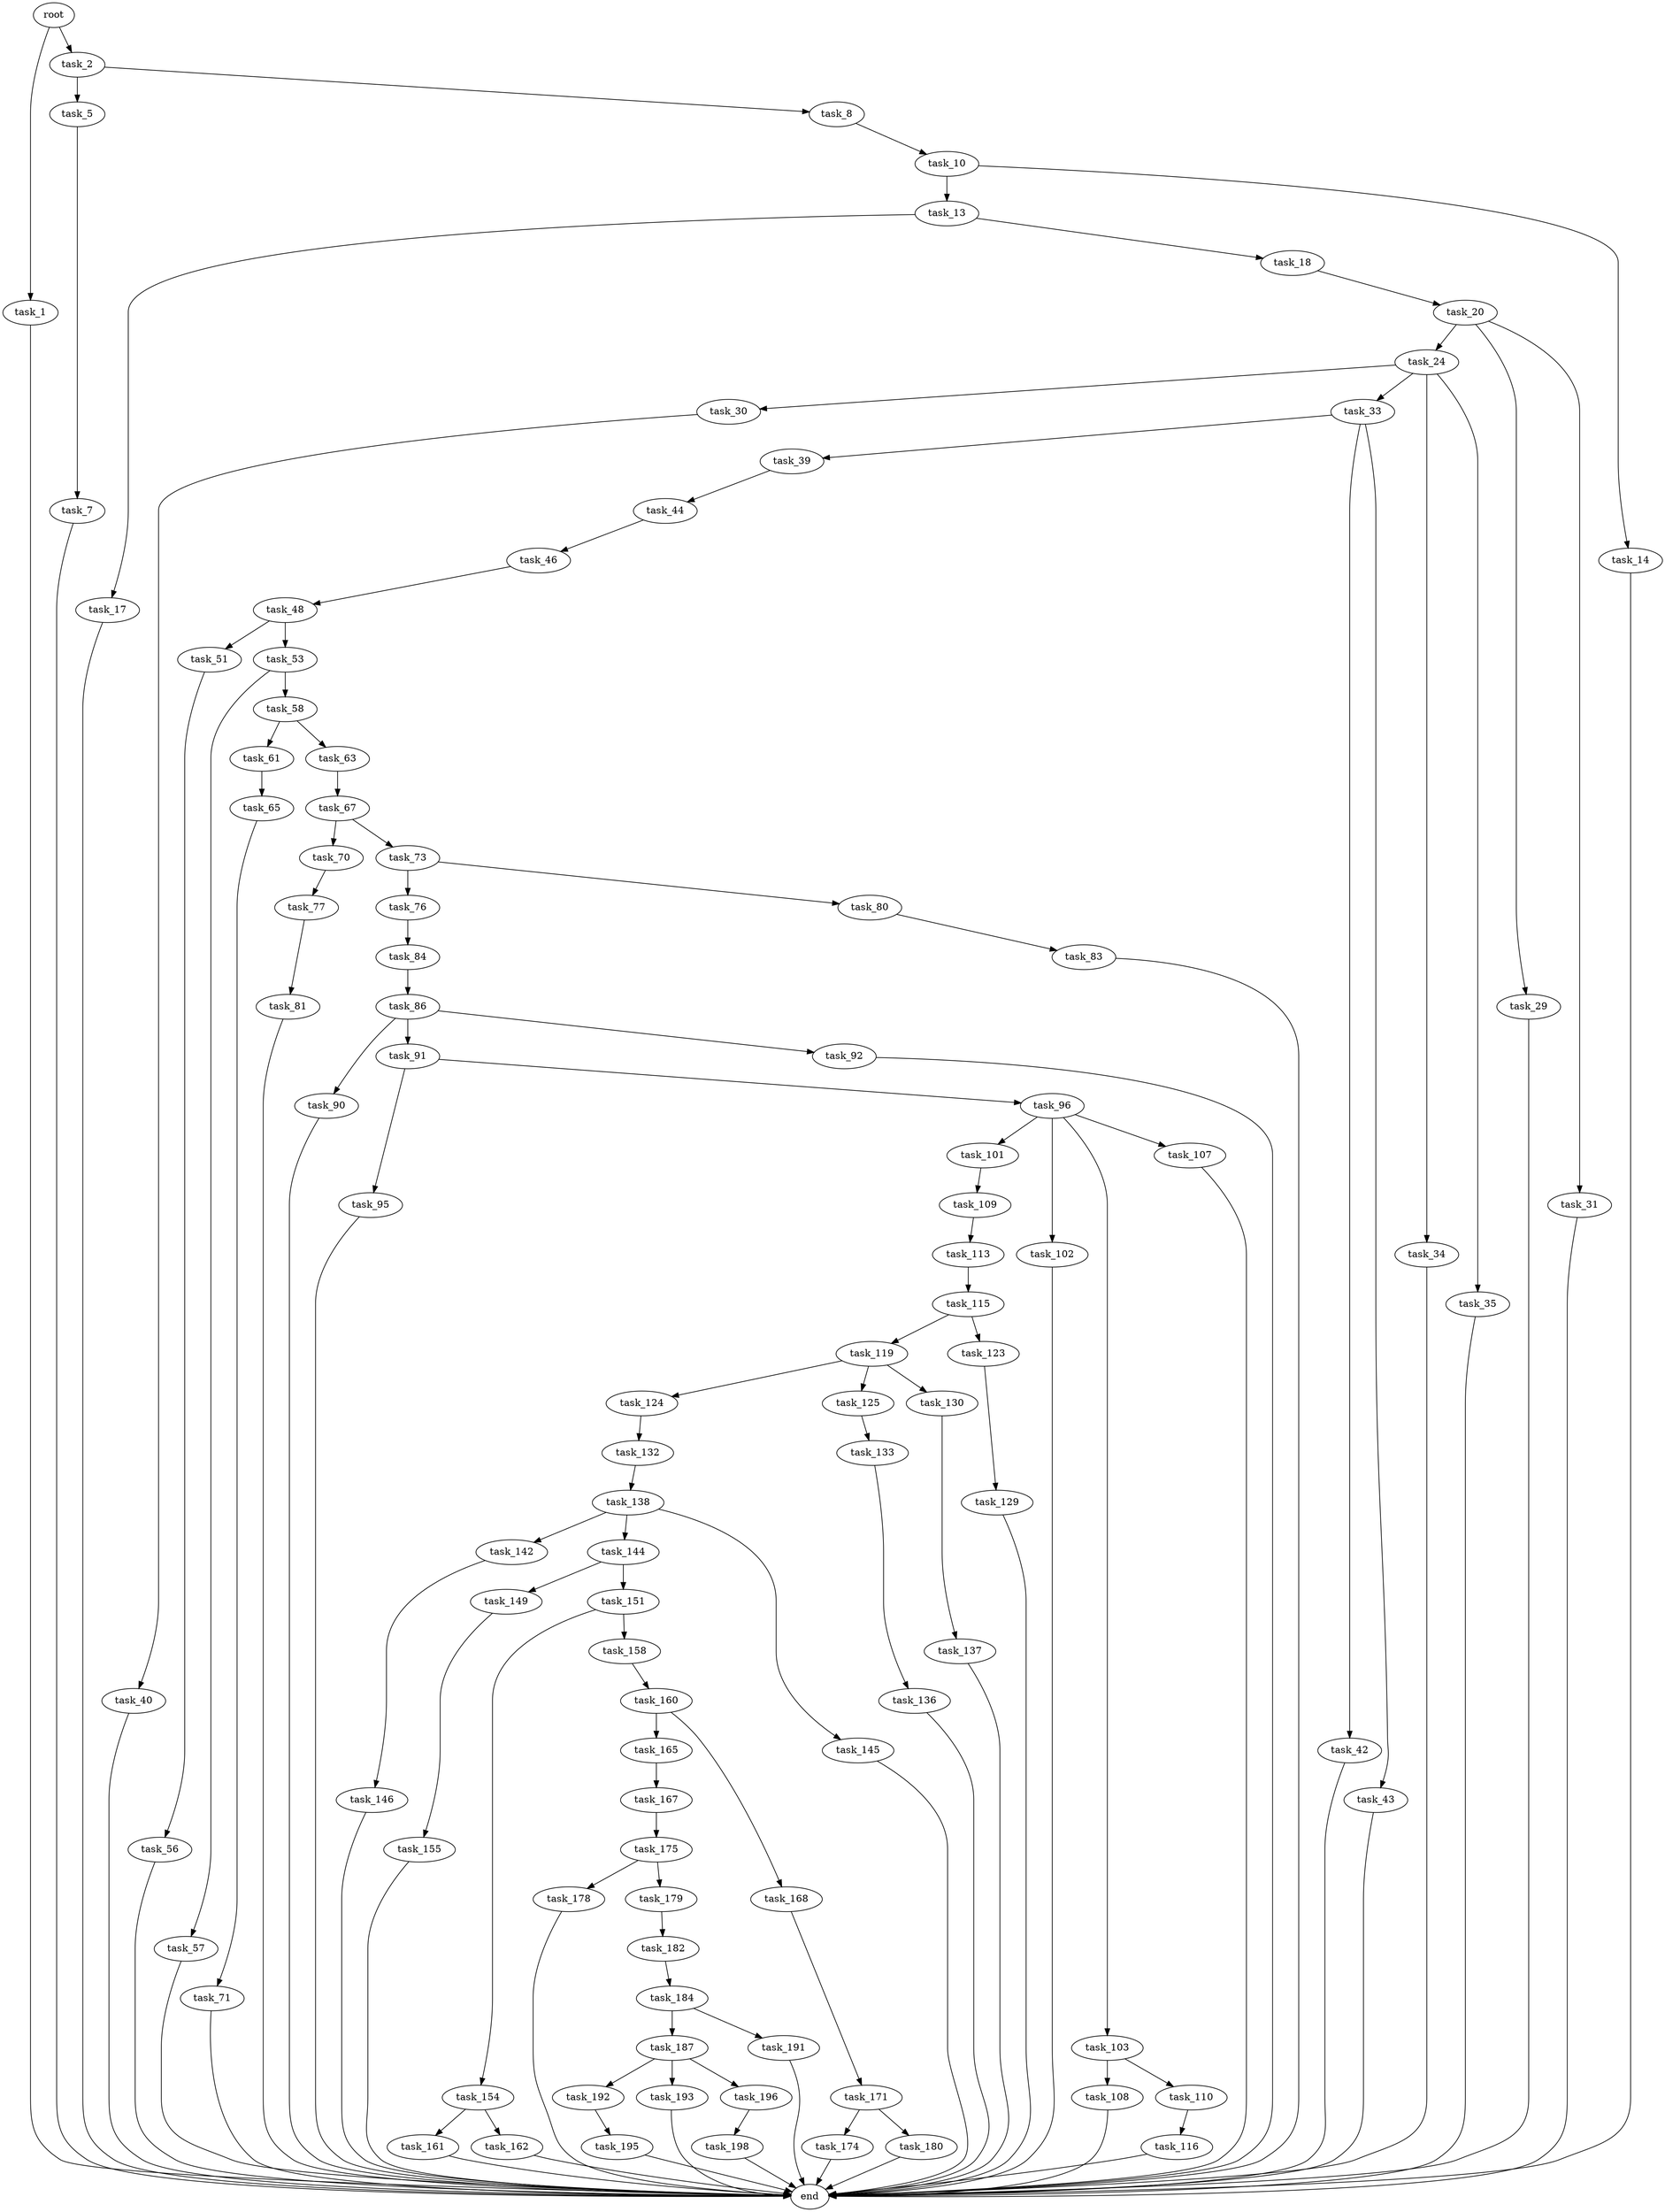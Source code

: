 digraph G {
  root [size="0.000000"];
  task_1 [size="134217728000.000000"];
  task_2 [size="76100595160.000000"];
  task_5 [size="21747108993.000000"];
  task_7 [size="7283708821.000000"];
  task_8 [size="782757789696.000000"];
  task_10 [size="25097951246.000000"];
  task_13 [size="502269174391.000000"];
  task_14 [size="549755813888.000000"];
  task_17 [size="231928233984.000000"];
  task_18 [size="7683783652.000000"];
  task_20 [size="17371380562.000000"];
  task_24 [size="8589934592.000000"];
  task_29 [size="231928233984.000000"];
  task_30 [size="231928233984.000000"];
  task_31 [size="3747168050.000000"];
  task_33 [size="8655874232.000000"];
  task_34 [size="92212634051.000000"];
  task_35 [size="8589934592.000000"];
  task_39 [size="8589934592.000000"];
  task_40 [size="309009494476.000000"];
  task_42 [size="51396157079.000000"];
  task_43 [size="283109089871.000000"];
  task_44 [size="68719476736.000000"];
  task_46 [size="231928233984.000000"];
  task_48 [size="549755813888.000000"];
  task_51 [size="231928233984.000000"];
  task_53 [size="295068154973.000000"];
  task_56 [size="50702762836.000000"];
  task_57 [size="408650154149.000000"];
  task_58 [size="1641481607.000000"];
  task_61 [size="94184781873.000000"];
  task_63 [size="368293445632.000000"];
  task_65 [size="4826450117.000000"];
  task_67 [size="5023652260.000000"];
  task_70 [size="994425768713.000000"];
  task_71 [size="447081109681.000000"];
  task_73 [size="549755813888.000000"];
  task_76 [size="134217728000.000000"];
  task_77 [size="14170434224.000000"];
  task_80 [size="782757789696.000000"];
  task_81 [size="134217728000.000000"];
  task_83 [size="368293445632.000000"];
  task_84 [size="843124713974.000000"];
  task_86 [size="134217728000.000000"];
  task_90 [size="73442258642.000000"];
  task_91 [size="28991029248.000000"];
  task_92 [size="31893957306.000000"];
  task_95 [size="1073741824000.000000"];
  task_96 [size="28729771912.000000"];
  task_101 [size="7730494621.000000"];
  task_102 [size="7002799780.000000"];
  task_103 [size="85223546401.000000"];
  task_107 [size="1199136793533.000000"];
  task_108 [size="37718450210.000000"];
  task_109 [size="10775184148.000000"];
  task_110 [size="68719476736.000000"];
  task_113 [size="782757789696.000000"];
  task_115 [size="26802863115.000000"];
  task_116 [size="782757789696.000000"];
  task_119 [size="3992556176.000000"];
  task_123 [size="231928233984.000000"];
  task_124 [size="51579951139.000000"];
  task_125 [size="207766347359.000000"];
  task_129 [size="28991029248.000000"];
  task_130 [size="68719476736.000000"];
  task_132 [size="782757789696.000000"];
  task_133 [size="408486816693.000000"];
  task_136 [size="5341261733.000000"];
  task_137 [size="91502749069.000000"];
  task_138 [size="42920095638.000000"];
  task_142 [size="40873333015.000000"];
  task_144 [size="2187607141.000000"];
  task_145 [size="22321867097.000000"];
  task_146 [size="134217728000.000000"];
  task_149 [size="723479221.000000"];
  task_151 [size="299491798770.000000"];
  task_154 [size="52170659949.000000"];
  task_155 [size="131607400642.000000"];
  task_158 [size="1073741824000.000000"];
  task_160 [size="115114043024.000000"];
  task_161 [size="140177801482.000000"];
  task_162 [size="180752283934.000000"];
  task_165 [size="38084286228.000000"];
  task_167 [size="7907822130.000000"];
  task_168 [size="41415739412.000000"];
  task_171 [size="8589934592.000000"];
  task_174 [size="8589934592.000000"];
  task_175 [size="1073741824000.000000"];
  task_178 [size="368293445632.000000"];
  task_179 [size="68719476736.000000"];
  task_180 [size="587230458956.000000"];
  task_182 [size="1073741824000.000000"];
  task_184 [size="134217728000.000000"];
  task_187 [size="20379060075.000000"];
  task_191 [size="19051582454.000000"];
  task_192 [size="11943321406.000000"];
  task_193 [size="353990347654.000000"];
  task_195 [size="8589934592.000000"];
  task_196 [size="26140492758.000000"];
  task_198 [size="620524680614.000000"];
  end [size="0.000000"];

  root -> task_1 [size="1.000000"];
  root -> task_2 [size="1.000000"];
  task_1 -> end [size="1.000000"];
  task_2 -> task_5 [size="75497472.000000"];
  task_2 -> task_8 [size="75497472.000000"];
  task_5 -> task_7 [size="536870912.000000"];
  task_7 -> end [size="1.000000"];
  task_8 -> task_10 [size="679477248.000000"];
  task_10 -> task_13 [size="33554432.000000"];
  task_10 -> task_14 [size="33554432.000000"];
  task_13 -> task_17 [size="838860800.000000"];
  task_13 -> task_18 [size="838860800.000000"];
  task_14 -> end [size="1.000000"];
  task_17 -> end [size="1.000000"];
  task_18 -> task_20 [size="209715200.000000"];
  task_20 -> task_24 [size="679477248.000000"];
  task_20 -> task_29 [size="679477248.000000"];
  task_20 -> task_31 [size="679477248.000000"];
  task_24 -> task_30 [size="33554432.000000"];
  task_24 -> task_33 [size="33554432.000000"];
  task_24 -> task_34 [size="33554432.000000"];
  task_24 -> task_35 [size="33554432.000000"];
  task_29 -> end [size="1.000000"];
  task_30 -> task_40 [size="301989888.000000"];
  task_31 -> end [size="1.000000"];
  task_33 -> task_39 [size="301989888.000000"];
  task_33 -> task_42 [size="301989888.000000"];
  task_33 -> task_43 [size="301989888.000000"];
  task_34 -> end [size="1.000000"];
  task_35 -> end [size="1.000000"];
  task_39 -> task_44 [size="33554432.000000"];
  task_40 -> end [size="1.000000"];
  task_42 -> end [size="1.000000"];
  task_43 -> end [size="1.000000"];
  task_44 -> task_46 [size="134217728.000000"];
  task_46 -> task_48 [size="301989888.000000"];
  task_48 -> task_51 [size="536870912.000000"];
  task_48 -> task_53 [size="536870912.000000"];
  task_51 -> task_56 [size="301989888.000000"];
  task_53 -> task_57 [size="536870912.000000"];
  task_53 -> task_58 [size="536870912.000000"];
  task_56 -> end [size="1.000000"];
  task_57 -> end [size="1.000000"];
  task_58 -> task_61 [size="75497472.000000"];
  task_58 -> task_63 [size="75497472.000000"];
  task_61 -> task_65 [size="209715200.000000"];
  task_63 -> task_67 [size="411041792.000000"];
  task_65 -> task_71 [size="134217728.000000"];
  task_67 -> task_70 [size="209715200.000000"];
  task_67 -> task_73 [size="209715200.000000"];
  task_70 -> task_77 [size="838860800.000000"];
  task_71 -> end [size="1.000000"];
  task_73 -> task_76 [size="536870912.000000"];
  task_73 -> task_80 [size="536870912.000000"];
  task_76 -> task_84 [size="209715200.000000"];
  task_77 -> task_81 [size="33554432.000000"];
  task_80 -> task_83 [size="679477248.000000"];
  task_81 -> end [size="1.000000"];
  task_83 -> end [size="1.000000"];
  task_84 -> task_86 [size="838860800.000000"];
  task_86 -> task_90 [size="209715200.000000"];
  task_86 -> task_91 [size="209715200.000000"];
  task_86 -> task_92 [size="209715200.000000"];
  task_90 -> end [size="1.000000"];
  task_91 -> task_95 [size="75497472.000000"];
  task_91 -> task_96 [size="75497472.000000"];
  task_92 -> end [size="1.000000"];
  task_95 -> end [size="1.000000"];
  task_96 -> task_101 [size="536870912.000000"];
  task_96 -> task_102 [size="536870912.000000"];
  task_96 -> task_103 [size="536870912.000000"];
  task_96 -> task_107 [size="536870912.000000"];
  task_101 -> task_109 [size="301989888.000000"];
  task_102 -> end [size="1.000000"];
  task_103 -> task_108 [size="75497472.000000"];
  task_103 -> task_110 [size="75497472.000000"];
  task_107 -> end [size="1.000000"];
  task_108 -> end [size="1.000000"];
  task_109 -> task_113 [size="209715200.000000"];
  task_110 -> task_116 [size="134217728.000000"];
  task_113 -> task_115 [size="679477248.000000"];
  task_115 -> task_119 [size="838860800.000000"];
  task_115 -> task_123 [size="838860800.000000"];
  task_116 -> end [size="1.000000"];
  task_119 -> task_124 [size="209715200.000000"];
  task_119 -> task_125 [size="209715200.000000"];
  task_119 -> task_130 [size="209715200.000000"];
  task_123 -> task_129 [size="301989888.000000"];
  task_124 -> task_132 [size="838860800.000000"];
  task_125 -> task_133 [size="301989888.000000"];
  task_129 -> end [size="1.000000"];
  task_130 -> task_137 [size="134217728.000000"];
  task_132 -> task_138 [size="679477248.000000"];
  task_133 -> task_136 [size="536870912.000000"];
  task_136 -> end [size="1.000000"];
  task_137 -> end [size="1.000000"];
  task_138 -> task_142 [size="33554432.000000"];
  task_138 -> task_144 [size="33554432.000000"];
  task_138 -> task_145 [size="33554432.000000"];
  task_142 -> task_146 [size="33554432.000000"];
  task_144 -> task_149 [size="75497472.000000"];
  task_144 -> task_151 [size="75497472.000000"];
  task_145 -> end [size="1.000000"];
  task_146 -> end [size="1.000000"];
  task_149 -> task_155 [size="33554432.000000"];
  task_151 -> task_154 [size="301989888.000000"];
  task_151 -> task_158 [size="301989888.000000"];
  task_154 -> task_161 [size="838860800.000000"];
  task_154 -> task_162 [size="838860800.000000"];
  task_155 -> end [size="1.000000"];
  task_158 -> task_160 [size="838860800.000000"];
  task_160 -> task_165 [size="411041792.000000"];
  task_160 -> task_168 [size="411041792.000000"];
  task_161 -> end [size="1.000000"];
  task_162 -> end [size="1.000000"];
  task_165 -> task_167 [size="75497472.000000"];
  task_167 -> task_175 [size="209715200.000000"];
  task_168 -> task_171 [size="33554432.000000"];
  task_171 -> task_174 [size="33554432.000000"];
  task_171 -> task_180 [size="33554432.000000"];
  task_174 -> end [size="1.000000"];
  task_175 -> task_178 [size="838860800.000000"];
  task_175 -> task_179 [size="838860800.000000"];
  task_178 -> end [size="1.000000"];
  task_179 -> task_182 [size="134217728.000000"];
  task_180 -> end [size="1.000000"];
  task_182 -> task_184 [size="838860800.000000"];
  task_184 -> task_187 [size="209715200.000000"];
  task_184 -> task_191 [size="209715200.000000"];
  task_187 -> task_192 [size="33554432.000000"];
  task_187 -> task_193 [size="33554432.000000"];
  task_187 -> task_196 [size="33554432.000000"];
  task_191 -> end [size="1.000000"];
  task_192 -> task_195 [size="838860800.000000"];
  task_193 -> end [size="1.000000"];
  task_195 -> end [size="1.000000"];
  task_196 -> task_198 [size="411041792.000000"];
  task_198 -> end [size="1.000000"];
}
